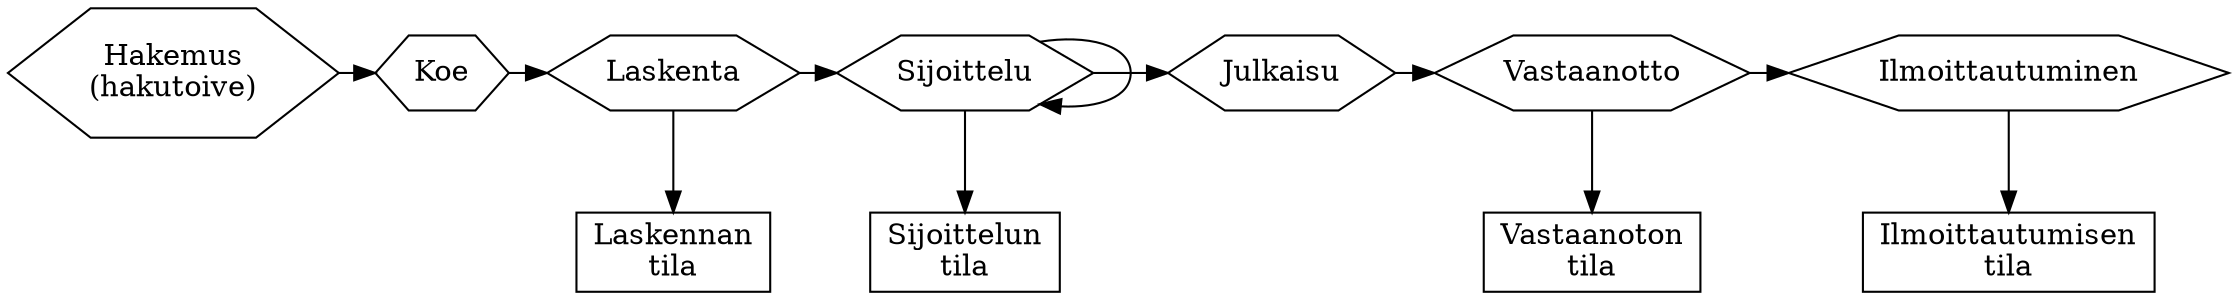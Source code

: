 digraph g {
  rankdir=TB;
  node [shape=hexagon];

  {
    rank=same;
    Hakemus -> Koe -> Laskenta -> Sijoittelu -> Julkaisu -> Vastaanotto -> Ilmoittautuminen;
  }

  Sijoittelu -> Sijoittelu;
  Laskenta -> LaskennanTila;
  Sijoittelu -> SijoittelunTila;
  Vastaanotto -> VastaanotonTila;
  Ilmoittautuminen -> IlmoittautumisenTila;

  Hakemus [label="Hakemus\n(hakutoive)"];
  IlmoittautumisenTila [label="Ilmoittautumisen\ntila"];
  VastaanotonTila [label="Vastaanoton\ntila"];
  SijoittelunTila [label="Sijoittelun\ntila"];
  LaskennanTila [label="Laskennan\ntila"];

  IlmoittautumisenTila, VastaanotonTila, SijoittelunTila, LaskennanTila [shape=box];
}

